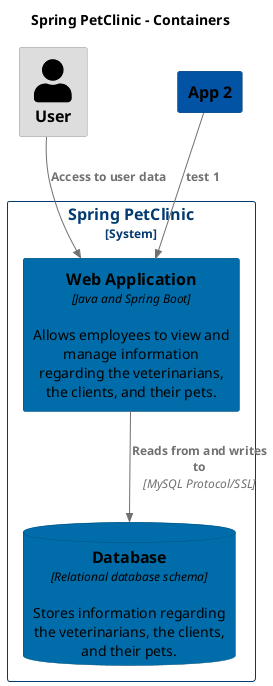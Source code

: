 @startuml
set separator none
title Spring PetClinic - Containers

top to bottom direction

!include <C4/C4>
!include <C4/C4_Context>
!include <C4/C4_Container>

AddElementTag("Software System", $bgColor="#0353a4", $borderColor="#023a72", $fontColor="#000000", $sprite="", $shadowing="", $borderStyle="solid")
AddElementTag("Element", $bgColor="#dddddd", $borderColor="#9a9a9a", $fontColor="#000000", $sprite="", $shadowing="", $borderStyle="solid")
AddElementTag("Container,Database", $bgColor="#006daa", $borderColor="#004c76", $fontColor="#000000", $sprite="", $shadowing="", $borderStyle="solid")
AddElementTag("Container", $bgColor="#006daa", $borderColor="#004c76", $fontColor="#000000", $sprite="", $shadowing="", $borderStyle="solid")

AddRelTag("Relationship", $textColor="#707070", $lineColor="#707070", $lineStyle = "")

AddBoundaryTag("Software System", $bgColor="#ffffff", $borderColor="#023a72", $fontColor="#023a72", $shadowing="", $borderStyle="solid")

Person(User, "User", $descr="", $tags="Element", $link="")
System(App2, "App 2", $descr="", $tags="Software System", $link="")

System_Boundary("SpringPetClinic_boundary", "Spring PetClinic", $tags="Software System") {
  Container(SpringPetClinic.WebApplication, "Web Application", $techn="Java and Spring Boot", $descr="Allows employees to view and manage information regarding the veterinarians, the clients, and their pets.", $tags="Container", $link="")
  ContainerDb(SpringPetClinic.Database, "Database", $techn="Relational database schema", $descr="Stores information regarding the veterinarians, the clients, and their pets.", $tags="Container,Database", $link="")
}

Rel(App2, SpringPetClinic.WebApplication, "test 1", $techn="", $tags="Relationship", $link="")
Rel(User, SpringPetClinic.WebApplication, "Access to user data", $techn="", $tags="Relationship", $link="")
Rel(SpringPetClinic.WebApplication, SpringPetClinic.Database, "Reads from and writes to", $techn="MySQL Protocol/SSL", $tags="Relationship", $link="")

hide stereotypes
@enduml

